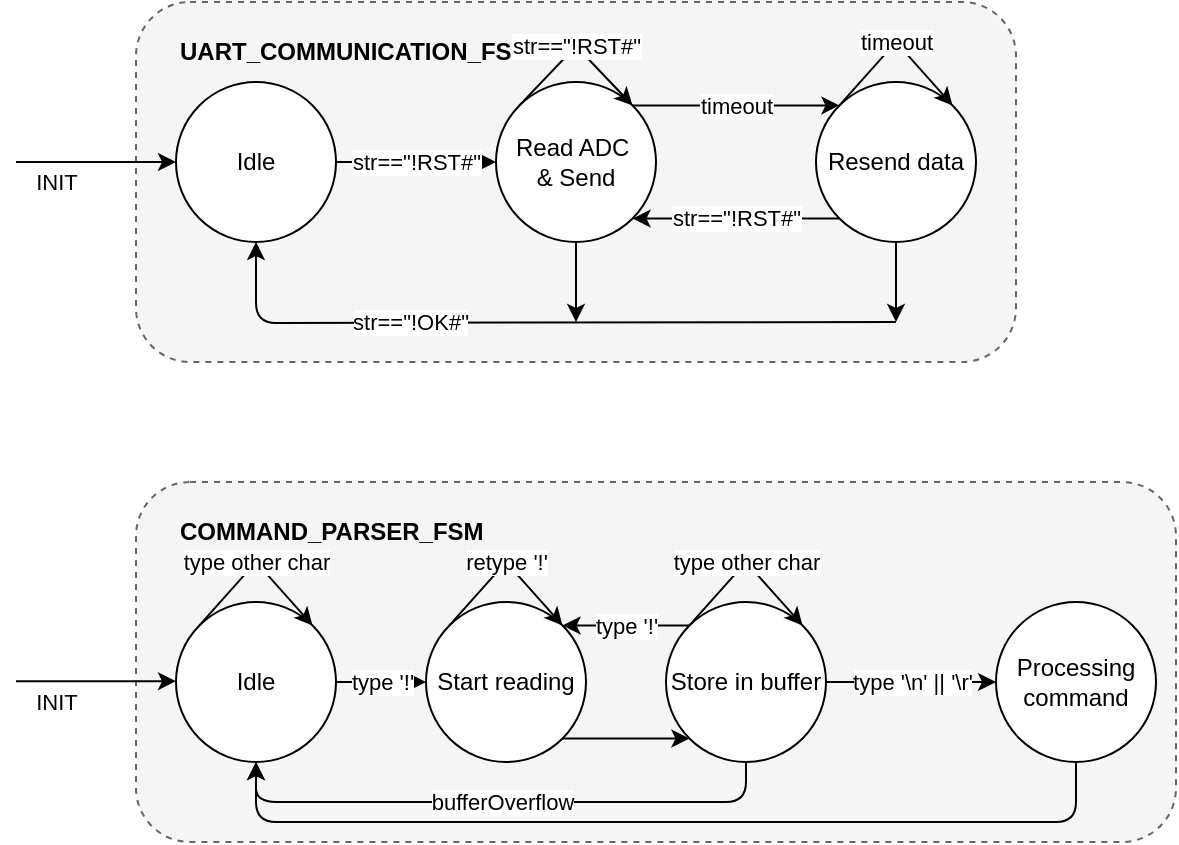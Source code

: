 <mxfile>
    <diagram id="gV2eiBv1IeWbwVkM3RTD" name="Page-1">
        <mxGraphModel dx="986" dy="336" grid="0" gridSize="10" guides="1" tooltips="1" connect="1" arrows="1" fold="1" page="1" pageScale="1" pageWidth="850" pageHeight="1100" math="0" shadow="0">
            <root>
                <mxCell id="0"/>
                <mxCell id="1" parent="0"/>
                <mxCell id="159" value="" style="group;movable=0;resizable=0;rotatable=0;deletable=0;editable=0;connectable=0;" parent="1" vertex="1" connectable="0">
                    <mxGeometry x="100" y="80" width="500" height="180" as="geometry"/>
                </mxCell>
                <mxCell id="29" value="" style="rounded=1;whiteSpace=wrap;html=1;fillColor=#f5f5f5;fontColor=#333333;strokeColor=#666666;dashed=1;" parent="159" vertex="1">
                    <mxGeometry x="60" width="440" height="180" as="geometry"/>
                </mxCell>
                <mxCell id="4" value="Idle" style="ellipse;whiteSpace=wrap;html=1;aspect=fixed;" parent="159" vertex="1">
                    <mxGeometry x="80" y="40" width="80" height="80" as="geometry"/>
                </mxCell>
                <mxCell id="5" value="INIT" style="endArrow=classic;html=1;" parent="159" target="4" edge="1">
                    <mxGeometry x="-0.5" y="-10" width="50" height="50" relative="1" as="geometry">
                        <mxPoint y="80" as="sourcePoint"/>
                        <mxPoint x="70" y="80" as="targetPoint"/>
                        <mxPoint as="offset"/>
                    </mxGeometry>
                </mxCell>
                <mxCell id="15" style="edgeStyle=none;html=1;" parent="159" source="7" edge="1">
                    <mxGeometry relative="1" as="geometry">
                        <mxPoint x="274.961" y="120.309" as="targetPoint"/>
                    </mxGeometry>
                </mxCell>
                <mxCell id="24" style="edgeStyle=orthogonalEdgeStyle;html=1;" parent="159" source="7" edge="1">
                    <mxGeometry relative="1" as="geometry">
                        <mxPoint x="280" y="160" as="targetPoint"/>
                    </mxGeometry>
                </mxCell>
                <mxCell id="7" value="Read ADC&amp;nbsp;&lt;br&gt;&amp;amp; Send" style="ellipse;whiteSpace=wrap;html=1;aspect=fixed;" parent="159" vertex="1">
                    <mxGeometry x="240" y="40" width="80" height="80" as="geometry"/>
                </mxCell>
                <mxCell id="8" value="str==&quot;!RST#&quot;" style="edgeStyle=none;html=1;" parent="159" source="4" target="7" edge="1">
                    <mxGeometry x="-0.003" relative="1" as="geometry">
                        <mxPoint as="offset"/>
                    </mxGeometry>
                </mxCell>
                <mxCell id="21" value="str==&quot;!RST#&quot;" style="edgeStyle=none;html=1;exitX=0;exitY=1;exitDx=0;exitDy=0;entryX=1;entryY=1;entryDx=0;entryDy=0;" parent="159" source="11" target="7" edge="1">
                    <mxGeometry relative="1" as="geometry"/>
                </mxCell>
                <mxCell id="26" style="edgeStyle=orthogonalEdgeStyle;html=1;" parent="159" source="11" edge="1">
                    <mxGeometry relative="1" as="geometry">
                        <mxPoint x="440.0" y="160" as="targetPoint"/>
                    </mxGeometry>
                </mxCell>
                <mxCell id="11" value="Resend data" style="ellipse;whiteSpace=wrap;html=1;aspect=fixed;" parent="159" vertex="1">
                    <mxGeometry x="400" y="40" width="80" height="80" as="geometry"/>
                </mxCell>
                <mxCell id="13" value="timeout" style="edgeStyle=none;html=1;entryX=0;entryY=0;entryDx=0;entryDy=0;exitX=1;exitY=0;exitDx=0;exitDy=0;" parent="159" source="7" target="11" edge="1">
                    <mxGeometry relative="1" as="geometry"/>
                </mxCell>
                <mxCell id="17" value="timeout" style="edgeStyle=none;html=1;exitX=0;exitY=0;exitDx=0;exitDy=0;entryX=1;entryY=0;entryDx=0;entryDy=0;" parent="159" source="11" target="11" edge="1">
                    <mxGeometry relative="1" as="geometry">
                        <Array as="points">
                            <mxPoint x="440" y="20"/>
                        </Array>
                    </mxGeometry>
                </mxCell>
                <mxCell id="27" value="str==&quot;!OK#&quot;" style="endArrow=classic;html=1;entryX=0.5;entryY=1;entryDx=0;entryDy=0;edgeStyle=orthogonalEdgeStyle;" parent="159" target="4" edge="1">
                    <mxGeometry x="0.351" width="50" height="50" relative="1" as="geometry">
                        <mxPoint x="440" y="160" as="sourcePoint"/>
                        <mxPoint x="160" y="160" as="targetPoint"/>
                        <mxPoint as="offset"/>
                    </mxGeometry>
                </mxCell>
                <mxCell id="30" value="&lt;b&gt;UART_COMMUNICATION_FSM&lt;/b&gt;" style="text;html=1;strokeColor=none;fillColor=none;align=left;verticalAlign=middle;whiteSpace=wrap;rounded=0;dashed=1;" parent="159" vertex="1">
                    <mxGeometry x="80" y="10" width="220" height="30" as="geometry"/>
                </mxCell>
                <mxCell id="161" value="str==&quot;!RST#&quot;" style="edgeStyle=orthogonalEdgeStyle;html=1;exitX=0;exitY=0;exitDx=0;exitDy=0;entryX=1;entryY=0;entryDx=0;entryDy=0;" parent="159" source="7" target="7" edge="1">
                    <mxGeometry relative="1" as="geometry">
                        <Array as="points">
                            <mxPoint x="280" y="22"/>
                        </Array>
                    </mxGeometry>
                </mxCell>
                <mxCell id="182" value="" style="group;movable=0;resizable=0;rotatable=0;deletable=0;editable=0;connectable=0;" vertex="1" connectable="0" parent="1">
                    <mxGeometry x="100" y="320" width="580" height="180" as="geometry"/>
                </mxCell>
                <mxCell id="154" value="" style="rounded=1;whiteSpace=wrap;html=1;fillColor=#f5f5f5;fontColor=#333333;strokeColor=#666666;dashed=1;" parent="182" vertex="1">
                    <mxGeometry x="60" width="520" height="180" as="geometry"/>
                </mxCell>
                <mxCell id="32" value="Idle" style="ellipse;whiteSpace=wrap;html=1;aspect=fixed;" parent="182" vertex="1">
                    <mxGeometry x="80" y="60" width="80" height="80" as="geometry"/>
                </mxCell>
                <mxCell id="33" value="type other char" style="edgeStyle=orthogonalEdgeStyle;html=1;exitX=0;exitY=0;exitDx=0;exitDy=0;entryX=1;entryY=0;entryDx=0;entryDy=0;" parent="182" source="32" target="32" edge="1">
                    <mxGeometry x="0.0" relative="1" as="geometry">
                        <Array as="points">
                            <mxPoint x="120" y="40"/>
                        </Array>
                        <mxPoint as="offset"/>
                    </mxGeometry>
                </mxCell>
                <mxCell id="35" value="Start reading" style="ellipse;whiteSpace=wrap;html=1;aspect=fixed;" parent="182" vertex="1">
                    <mxGeometry x="205" y="60" width="80" height="80" as="geometry"/>
                </mxCell>
                <mxCell id="162" value="type '!'" style="edgeStyle=none;html=1;" edge="1" parent="182" source="32" target="35">
                    <mxGeometry relative="1" as="geometry"/>
                </mxCell>
                <mxCell id="122" value="retype '!'" style="edgeStyle=orthogonalEdgeStyle;html=1;exitX=0;exitY=0;exitDx=0;exitDy=0;entryX=1;entryY=0;entryDx=0;entryDy=0;" parent="182" source="35" target="35" edge="1">
                    <mxGeometry relative="1" as="geometry">
                        <Array as="points">
                            <mxPoint x="245" y="40"/>
                        </Array>
                    </mxGeometry>
                </mxCell>
                <mxCell id="155" value="&lt;b&gt;COMMAND_PARSER_FSM&lt;/b&gt;" style="text;html=1;strokeColor=none;fillColor=none;align=left;verticalAlign=middle;whiteSpace=wrap;rounded=0;dashed=1;" parent="182" vertex="1">
                    <mxGeometry x="80" y="10" width="220" height="30" as="geometry"/>
                </mxCell>
                <mxCell id="156" value="INIT" style="endArrow=classic;html=1;" parent="182" edge="1">
                    <mxGeometry x="-0.5" y="-10" width="50" height="50" relative="1" as="geometry">
                        <mxPoint y="99.6" as="sourcePoint"/>
                        <mxPoint x="80" y="99.6" as="targetPoint"/>
                        <mxPoint as="offset"/>
                    </mxGeometry>
                </mxCell>
                <mxCell id="173" value="bufferOverflow" style="edgeStyle=orthogonalEdgeStyle;html=1;entryX=0.5;entryY=1;entryDx=0;entryDy=0;" edge="1" parent="182" source="171" target="32">
                    <mxGeometry relative="1" as="geometry">
                        <Array as="points">
                            <mxPoint x="365" y="160"/>
                            <mxPoint x="120" y="160"/>
                        </Array>
                    </mxGeometry>
                </mxCell>
                <mxCell id="178" value="type '!'" style="edgeStyle=orthogonalEdgeStyle;html=1;exitX=0;exitY=0;exitDx=0;exitDy=0;entryX=1;entryY=0;entryDx=0;entryDy=0;" edge="1" parent="182" source="171" target="35">
                    <mxGeometry relative="1" as="geometry"/>
                </mxCell>
                <mxCell id="171" value="Store in buffer" style="ellipse;whiteSpace=wrap;html=1;aspect=fixed;" vertex="1" parent="182">
                    <mxGeometry x="325" y="60" width="80" height="80" as="geometry"/>
                </mxCell>
                <mxCell id="177" value="" style="edgeStyle=orthogonalEdgeStyle;html=1;entryX=0;entryY=1;entryDx=0;entryDy=0;exitX=1;exitY=1;exitDx=0;exitDy=0;" edge="1" parent="182" source="35" target="171">
                    <mxGeometry relative="1" as="geometry"/>
                </mxCell>
                <mxCell id="181" style="edgeStyle=orthogonalEdgeStyle;html=1;entryX=0.5;entryY=1;entryDx=0;entryDy=0;" edge="1" parent="182" source="174" target="32">
                    <mxGeometry relative="1" as="geometry">
                        <Array as="points">
                            <mxPoint x="530" y="170"/>
                            <mxPoint x="120" y="170"/>
                        </Array>
                    </mxGeometry>
                </mxCell>
                <mxCell id="174" value="Processing&lt;br&gt;command" style="ellipse;whiteSpace=wrap;html=1;aspect=fixed;" vertex="1" parent="182">
                    <mxGeometry x="490" y="60" width="80" height="80" as="geometry"/>
                </mxCell>
                <mxCell id="180" value="type '\n' || '\r'" style="edgeStyle=orthogonalEdgeStyle;html=1;" edge="1" parent="182" source="171" target="174">
                    <mxGeometry relative="1" as="geometry"/>
                </mxCell>
                <mxCell id="179" value="type other char" style="edgeStyle=orthogonalEdgeStyle;html=1;exitX=0;exitY=0;exitDx=0;exitDy=0;entryX=1;entryY=0;entryDx=0;entryDy=0;" edge="1" parent="182" source="171" target="171">
                    <mxGeometry relative="1" as="geometry">
                        <Array as="points">
                            <mxPoint x="365" y="40"/>
                        </Array>
                    </mxGeometry>
                </mxCell>
            </root>
        </mxGraphModel>
    </diagram>
</mxfile>